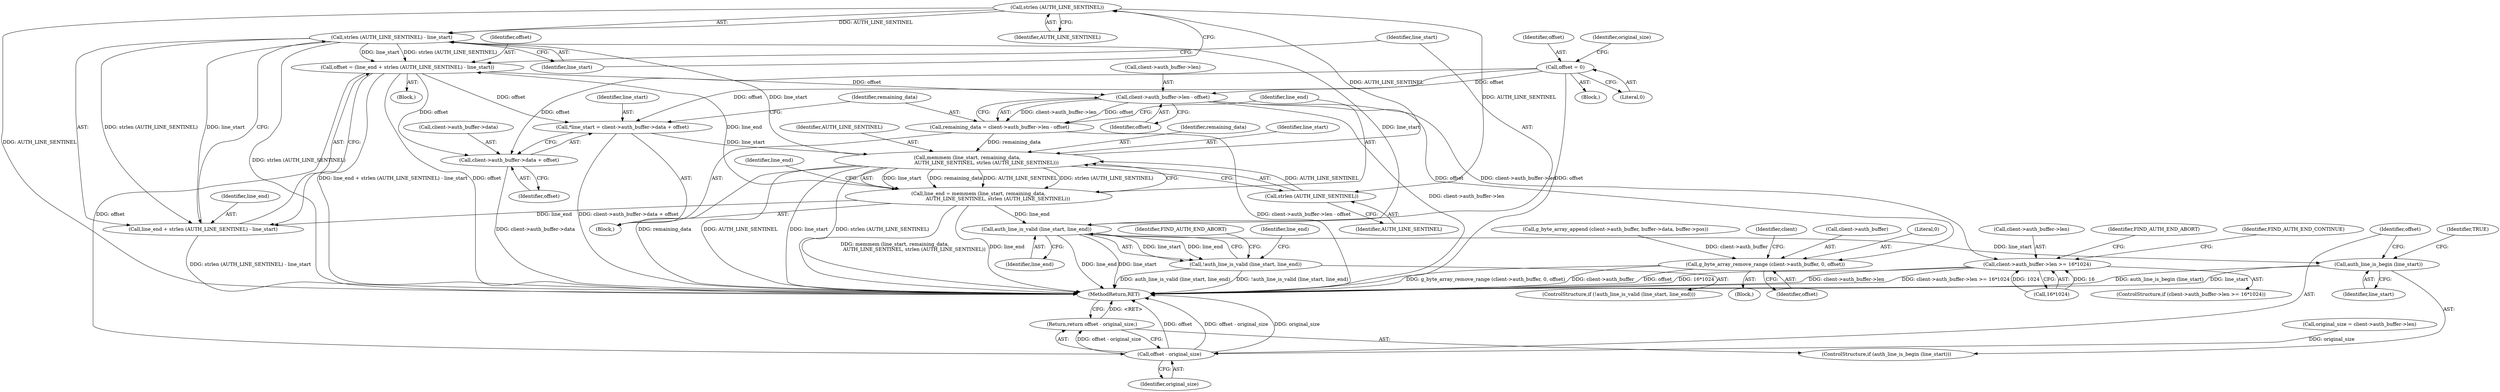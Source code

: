 digraph "0_flatpak_52346bf187b5a7f1c0fe9075b328b7ad6abe78f6@API" {
"1000171" [label="(Call,strlen (AUTH_LINE_SENTINEL))"];
"1000157" [label="(Call,memmem (line_start, remaining_data,\n                         AUTH_LINE_SENTINEL, strlen (AUTH_LINE_SENTINEL)))"];
"1000135" [label="(Call,*line_start = client->auth_buffer->data + offset)"];
"1000166" [label="(Call,offset = (line_end + strlen (AUTH_LINE_SENTINEL) - line_start))"];
"1000155" [label="(Call,line_end = memmem (line_start, remaining_data,\n                         AUTH_LINE_SENTINEL, strlen (AUTH_LINE_SENTINEL)))"];
"1000170" [label="(Call,strlen (AUTH_LINE_SENTINEL) - line_start)"];
"1000171" [label="(Call,strlen (AUTH_LINE_SENTINEL))"];
"1000110" [label="(Call,offset = 0)"];
"1000145" [label="(Call,remaining_data = client->auth_buffer->len - offset)"];
"1000147" [label="(Call,client->auth_buffer->len - offset)"];
"1000161" [label="(Call,strlen (AUTH_LINE_SENTINEL))"];
"1000137" [label="(Call,client->auth_buffer->data + offset)"];
"1000194" [label="(Call,g_byte_array_remove_range (client->auth_buffer, 0, offset))"];
"1000201" [label="(Call,client->auth_buffer->len >= 16*1024)"];
"1000189" [label="(Call,offset - original_size)"];
"1000188" [label="(Return,return offset - original_size;)"];
"1000168" [label="(Call,line_end + strlen (AUTH_LINE_SENTINEL) - line_start)"];
"1000176" [label="(Call,auth_line_is_valid (line_start, line_end))"];
"1000175" [label="(Call,!auth_line_is_valid (line_start, line_end))"];
"1000186" [label="(Call,auth_line_is_begin (line_start))"];
"1000173" [label="(Identifier,line_start)"];
"1000133" [label="(Block,)"];
"1000143" [label="(Identifier,offset)"];
"1000161" [label="(Call,strlen (AUTH_LINE_SENTINEL))"];
"1000204" [label="(Identifier,client)"];
"1000177" [label="(Identifier,line_start)"];
"1000194" [label="(Call,g_byte_array_remove_range (client->auth_buffer, 0, offset))"];
"1000190" [label="(Identifier,offset)"];
"1000156" [label="(Identifier,line_end)"];
"1000114" [label="(Call,original_size = client->auth_buffer->len)"];
"1000137" [label="(Call,client->auth_buffer->data + offset)"];
"1000168" [label="(Call,line_end + strlen (AUTH_LINE_SENTINEL) - line_start)"];
"1000200" [label="(ControlStructure,if (client->auth_buffer->len >= 16*1024))"];
"1000186" [label="(Call,auth_line_is_begin (line_start))"];
"1000195" [label="(Call,client->auth_buffer)"];
"1000155" [label="(Call,line_end = memmem (line_start, remaining_data,\n                         AUTH_LINE_SENTINEL, strlen (AUTH_LINE_SENTINEL)))"];
"1000166" [label="(Call,offset = (line_end + strlen (AUTH_LINE_SENTINEL) - line_start))"];
"1000115" [label="(Identifier,original_size)"];
"1000164" [label="(Identifier,line_end)"];
"1000174" [label="(ControlStructure,if (!auth_line_is_valid (line_start, line_end)))"];
"1000159" [label="(Identifier,remaining_data)"];
"1000198" [label="(Literal,0)"];
"1000191" [label="(Identifier,original_size)"];
"1000110" [label="(Call,offset = 0)"];
"1000162" [label="(Identifier,AUTH_LINE_SENTINEL)"];
"1000187" [label="(Identifier,line_start)"];
"1000145" [label="(Call,remaining_data = client->auth_buffer->len - offset)"];
"1000171" [label="(Call,strlen (AUTH_LINE_SENTINEL))"];
"1000211" [label="(Identifier,FIND_AUTH_END_ABORT)"];
"1000214" [label="(MethodReturn,RET)"];
"1000157" [label="(Call,memmem (line_start, remaining_data,\n                         AUTH_LINE_SENTINEL, strlen (AUTH_LINE_SENTINEL)))"];
"1000108" [label="(Block,)"];
"1000138" [label="(Call,client->auth_buffer->data)"];
"1000178" [label="(Identifier,line_end)"];
"1000183" [label="(Identifier,line_end)"];
"1000201" [label="(Call,client->auth_buffer->len >= 16*1024)"];
"1000189" [label="(Call,offset - original_size)"];
"1000176" [label="(Call,auth_line_is_valid (line_start, line_end))"];
"1000213" [label="(Identifier,FIND_AUTH_END_CONTINUE)"];
"1000170" [label="(Call,strlen (AUTH_LINE_SENTINEL) - line_start)"];
"1000135" [label="(Call,*line_start = client->auth_buffer->data + offset)"];
"1000146" [label="(Identifier,remaining_data)"];
"1000121" [label="(Call,g_byte_array_append (client->auth_buffer, buffer->data, buffer->pos))"];
"1000112" [label="(Literal,0)"];
"1000111" [label="(Identifier,offset)"];
"1000169" [label="(Identifier,line_end)"];
"1000158" [label="(Identifier,line_start)"];
"1000175" [label="(Call,!auth_line_is_valid (line_start, line_end))"];
"1000148" [label="(Call,client->auth_buffer->len)"];
"1000180" [label="(Identifier,FIND_AUTH_END_ABORT)"];
"1000153" [label="(Identifier,offset)"];
"1000132" [label="(Identifier,TRUE)"];
"1000188" [label="(Return,return offset - original_size;)"];
"1000172" [label="(Identifier,AUTH_LINE_SENTINEL)"];
"1000160" [label="(Identifier,AUTH_LINE_SENTINEL)"];
"1000147" [label="(Call,client->auth_buffer->len - offset)"];
"1000193" [label="(Block,)"];
"1000202" [label="(Call,client->auth_buffer->len)"];
"1000167" [label="(Identifier,offset)"];
"1000185" [label="(ControlStructure,if (auth_line_is_begin (line_start)))"];
"1000199" [label="(Identifier,offset)"];
"1000207" [label="(Call,16*1024)"];
"1000165" [label="(Block,)"];
"1000136" [label="(Identifier,line_start)"];
"1000171" -> "1000170"  [label="AST: "];
"1000171" -> "1000172"  [label="CFG: "];
"1000172" -> "1000171"  [label="AST: "];
"1000173" -> "1000171"  [label="CFG: "];
"1000171" -> "1000214"  [label="DDG: AUTH_LINE_SENTINEL"];
"1000171" -> "1000161"  [label="DDG: AUTH_LINE_SENTINEL"];
"1000171" -> "1000170"  [label="DDG: AUTH_LINE_SENTINEL"];
"1000157" -> "1000171"  [label="DDG: AUTH_LINE_SENTINEL"];
"1000157" -> "1000155"  [label="AST: "];
"1000157" -> "1000161"  [label="CFG: "];
"1000158" -> "1000157"  [label="AST: "];
"1000159" -> "1000157"  [label="AST: "];
"1000160" -> "1000157"  [label="AST: "];
"1000161" -> "1000157"  [label="AST: "];
"1000155" -> "1000157"  [label="CFG: "];
"1000157" -> "1000214"  [label="DDG: remaining_data"];
"1000157" -> "1000214"  [label="DDG: AUTH_LINE_SENTINEL"];
"1000157" -> "1000214"  [label="DDG: line_start"];
"1000157" -> "1000214"  [label="DDG: strlen (AUTH_LINE_SENTINEL)"];
"1000157" -> "1000155"  [label="DDG: line_start"];
"1000157" -> "1000155"  [label="DDG: remaining_data"];
"1000157" -> "1000155"  [label="DDG: AUTH_LINE_SENTINEL"];
"1000157" -> "1000155"  [label="DDG: strlen (AUTH_LINE_SENTINEL)"];
"1000135" -> "1000157"  [label="DDG: line_start"];
"1000145" -> "1000157"  [label="DDG: remaining_data"];
"1000161" -> "1000157"  [label="DDG: AUTH_LINE_SENTINEL"];
"1000157" -> "1000170"  [label="DDG: line_start"];
"1000135" -> "1000133"  [label="AST: "];
"1000135" -> "1000137"  [label="CFG: "];
"1000136" -> "1000135"  [label="AST: "];
"1000137" -> "1000135"  [label="AST: "];
"1000146" -> "1000135"  [label="CFG: "];
"1000135" -> "1000214"  [label="DDG: client->auth_buffer->data + offset"];
"1000166" -> "1000135"  [label="DDG: offset"];
"1000110" -> "1000135"  [label="DDG: offset"];
"1000166" -> "1000165"  [label="AST: "];
"1000166" -> "1000168"  [label="CFG: "];
"1000167" -> "1000166"  [label="AST: "];
"1000168" -> "1000166"  [label="AST: "];
"1000177" -> "1000166"  [label="CFG: "];
"1000166" -> "1000214"  [label="DDG: line_end + strlen (AUTH_LINE_SENTINEL) - line_start"];
"1000166" -> "1000214"  [label="DDG: offset"];
"1000166" -> "1000137"  [label="DDG: offset"];
"1000166" -> "1000147"  [label="DDG: offset"];
"1000155" -> "1000166"  [label="DDG: line_end"];
"1000170" -> "1000166"  [label="DDG: strlen (AUTH_LINE_SENTINEL)"];
"1000170" -> "1000166"  [label="DDG: line_start"];
"1000166" -> "1000189"  [label="DDG: offset"];
"1000155" -> "1000133"  [label="AST: "];
"1000156" -> "1000155"  [label="AST: "];
"1000164" -> "1000155"  [label="CFG: "];
"1000155" -> "1000214"  [label="DDG: memmem (line_start, remaining_data,\n                         AUTH_LINE_SENTINEL, strlen (AUTH_LINE_SENTINEL))"];
"1000155" -> "1000214"  [label="DDG: line_end"];
"1000155" -> "1000168"  [label="DDG: line_end"];
"1000155" -> "1000176"  [label="DDG: line_end"];
"1000170" -> "1000168"  [label="AST: "];
"1000170" -> "1000173"  [label="CFG: "];
"1000173" -> "1000170"  [label="AST: "];
"1000168" -> "1000170"  [label="CFG: "];
"1000170" -> "1000214"  [label="DDG: strlen (AUTH_LINE_SENTINEL)"];
"1000170" -> "1000168"  [label="DDG: strlen (AUTH_LINE_SENTINEL)"];
"1000170" -> "1000168"  [label="DDG: line_start"];
"1000170" -> "1000176"  [label="DDG: line_start"];
"1000110" -> "1000108"  [label="AST: "];
"1000110" -> "1000112"  [label="CFG: "];
"1000111" -> "1000110"  [label="AST: "];
"1000112" -> "1000110"  [label="AST: "];
"1000115" -> "1000110"  [label="CFG: "];
"1000110" -> "1000214"  [label="DDG: offset"];
"1000110" -> "1000137"  [label="DDG: offset"];
"1000110" -> "1000147"  [label="DDG: offset"];
"1000145" -> "1000133"  [label="AST: "];
"1000145" -> "1000147"  [label="CFG: "];
"1000146" -> "1000145"  [label="AST: "];
"1000147" -> "1000145"  [label="AST: "];
"1000156" -> "1000145"  [label="CFG: "];
"1000145" -> "1000214"  [label="DDG: client->auth_buffer->len - offset"];
"1000147" -> "1000145"  [label="DDG: client->auth_buffer->len"];
"1000147" -> "1000145"  [label="DDG: offset"];
"1000147" -> "1000153"  [label="CFG: "];
"1000148" -> "1000147"  [label="AST: "];
"1000153" -> "1000147"  [label="AST: "];
"1000147" -> "1000214"  [label="DDG: client->auth_buffer->len"];
"1000147" -> "1000194"  [label="DDG: offset"];
"1000147" -> "1000201"  [label="DDG: client->auth_buffer->len"];
"1000161" -> "1000162"  [label="CFG: "];
"1000162" -> "1000161"  [label="AST: "];
"1000137" -> "1000143"  [label="CFG: "];
"1000138" -> "1000137"  [label="AST: "];
"1000143" -> "1000137"  [label="AST: "];
"1000137" -> "1000214"  [label="DDG: client->auth_buffer->data"];
"1000194" -> "1000193"  [label="AST: "];
"1000194" -> "1000199"  [label="CFG: "];
"1000195" -> "1000194"  [label="AST: "];
"1000198" -> "1000194"  [label="AST: "];
"1000199" -> "1000194"  [label="AST: "];
"1000204" -> "1000194"  [label="CFG: "];
"1000194" -> "1000214"  [label="DDG: offset"];
"1000194" -> "1000214"  [label="DDG: g_byte_array_remove_range (client->auth_buffer, 0, offset)"];
"1000194" -> "1000214"  [label="DDG: client->auth_buffer"];
"1000121" -> "1000194"  [label="DDG: client->auth_buffer"];
"1000201" -> "1000200"  [label="AST: "];
"1000201" -> "1000207"  [label="CFG: "];
"1000202" -> "1000201"  [label="AST: "];
"1000207" -> "1000201"  [label="AST: "];
"1000211" -> "1000201"  [label="CFG: "];
"1000213" -> "1000201"  [label="CFG: "];
"1000201" -> "1000214"  [label="DDG: 16*1024"];
"1000201" -> "1000214"  [label="DDG: client->auth_buffer->len"];
"1000201" -> "1000214"  [label="DDG: client->auth_buffer->len >= 16*1024"];
"1000207" -> "1000201"  [label="DDG: 16"];
"1000207" -> "1000201"  [label="DDG: 1024"];
"1000189" -> "1000188"  [label="AST: "];
"1000189" -> "1000191"  [label="CFG: "];
"1000190" -> "1000189"  [label="AST: "];
"1000191" -> "1000189"  [label="AST: "];
"1000188" -> "1000189"  [label="CFG: "];
"1000189" -> "1000214"  [label="DDG: offset"];
"1000189" -> "1000214"  [label="DDG: offset - original_size"];
"1000189" -> "1000214"  [label="DDG: original_size"];
"1000189" -> "1000188"  [label="DDG: offset - original_size"];
"1000114" -> "1000189"  [label="DDG: original_size"];
"1000188" -> "1000185"  [label="AST: "];
"1000214" -> "1000188"  [label="CFG: "];
"1000188" -> "1000214"  [label="DDG: <RET>"];
"1000169" -> "1000168"  [label="AST: "];
"1000168" -> "1000214"  [label="DDG: strlen (AUTH_LINE_SENTINEL) - line_start"];
"1000176" -> "1000175"  [label="AST: "];
"1000176" -> "1000178"  [label="CFG: "];
"1000177" -> "1000176"  [label="AST: "];
"1000178" -> "1000176"  [label="AST: "];
"1000175" -> "1000176"  [label="CFG: "];
"1000176" -> "1000214"  [label="DDG: line_end"];
"1000176" -> "1000214"  [label="DDG: line_start"];
"1000176" -> "1000175"  [label="DDG: line_start"];
"1000176" -> "1000175"  [label="DDG: line_end"];
"1000176" -> "1000186"  [label="DDG: line_start"];
"1000175" -> "1000174"  [label="AST: "];
"1000180" -> "1000175"  [label="CFG: "];
"1000183" -> "1000175"  [label="CFG: "];
"1000175" -> "1000214"  [label="DDG: auth_line_is_valid (line_start, line_end)"];
"1000175" -> "1000214"  [label="DDG: !auth_line_is_valid (line_start, line_end)"];
"1000186" -> "1000185"  [label="AST: "];
"1000186" -> "1000187"  [label="CFG: "];
"1000187" -> "1000186"  [label="AST: "];
"1000132" -> "1000186"  [label="CFG: "];
"1000190" -> "1000186"  [label="CFG: "];
"1000186" -> "1000214"  [label="DDG: auth_line_is_begin (line_start)"];
"1000186" -> "1000214"  [label="DDG: line_start"];
}
